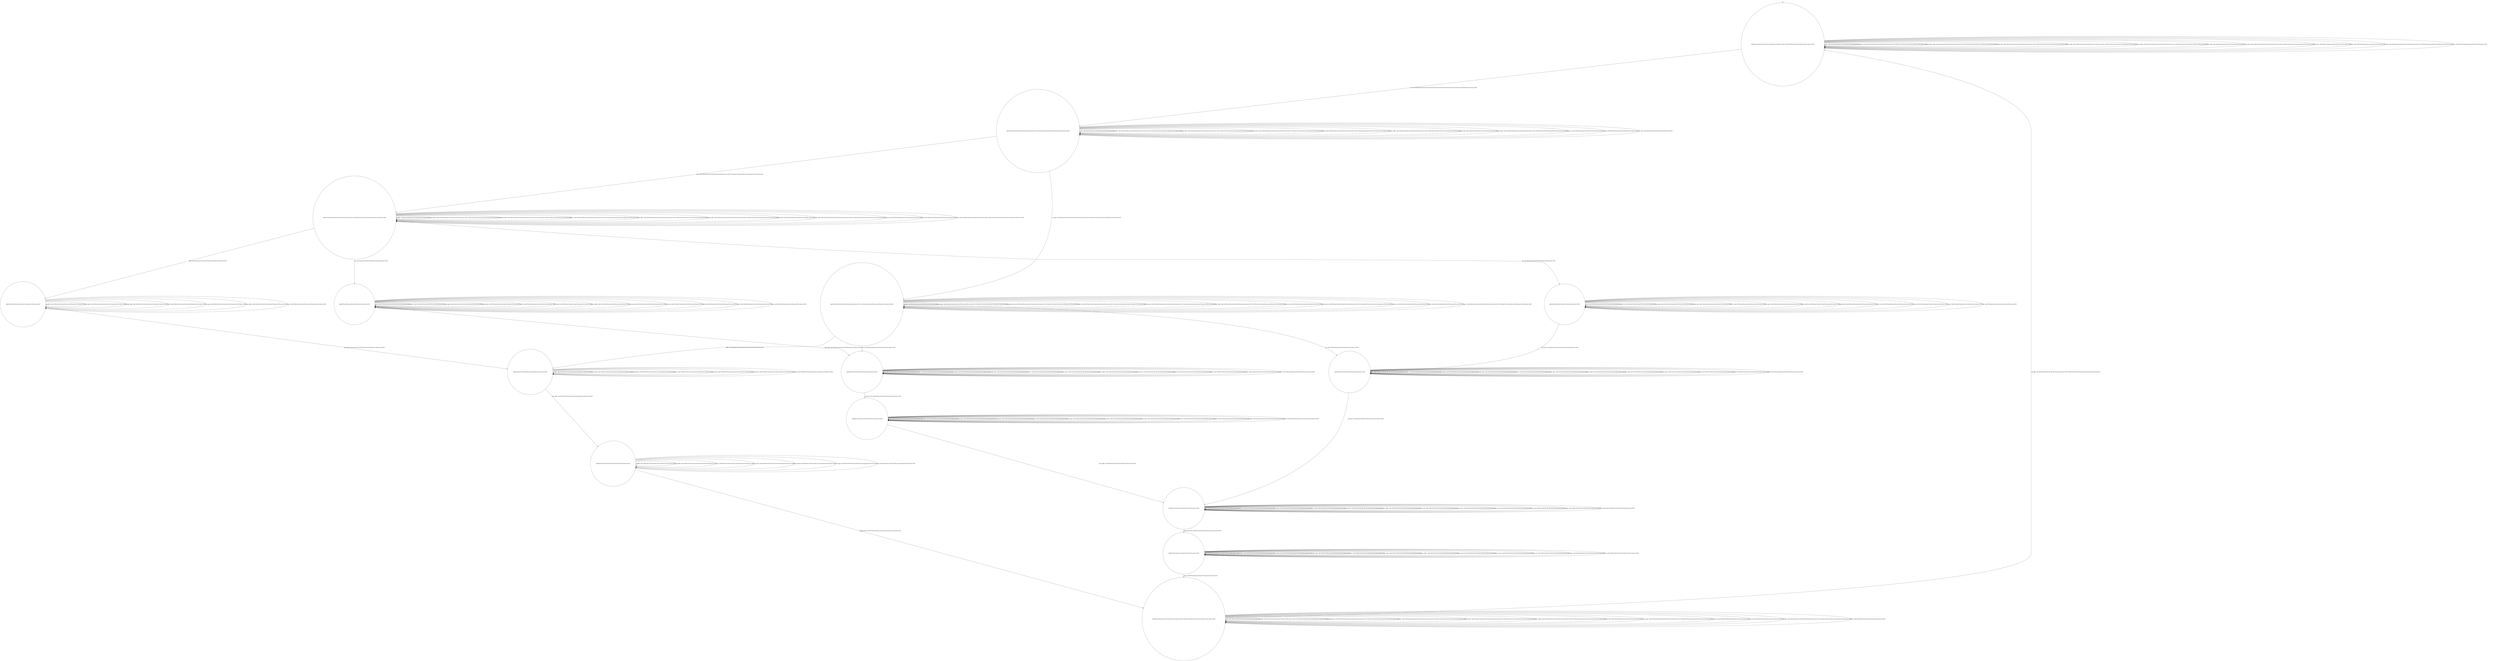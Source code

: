 digraph g {
	edge [lblstyle="above, sloped"];
	s0 [shape="circle" label="0@[((EUR and COF and not DOL and not TEA and not TON and not CAP) or (EUR and TEA and CAP and TON and not DOL and not COF))]"];
	s1 [shape="circle" label="1@[((EUR and TEA and CAP and TON and not DOL and not COF) or (EUR and COF and not DOL and not TEA and not TON and not CAP))]"];
	s2 [shape="circle" label="2@[((EUR and TEA and CAP and TON and not DOL and not COF) or (EUR and COF and not DOL and not TEA and not TON and not CAP))]"];
	s3 [shape="circle" label="3@[((EUR and TEA and CAP and TON and not DOL and not COF) or (EUR and COF and not DOL and not TEA and not TON and not CAP))]"];
	s4 [shape="circle" label="4@[((EUR and COF and not DOL and not TEA and not TON and not CAP))]"];
	s5 [shape="circle" label="5@[((EUR and COF and not DOL and not TEA and not TON and not CAP))]"];
	s6 [shape="circle" label="6@[((EUR and COF and not DOL and not TEA and not TON and not CAP))]"];
	s7 [shape="circle" label="7@[((EUR and TEA and CAP and TON and not DOL and not COF) or (EUR and COF and not DOL and not TEA and not TON and not CAP))]"];
	s8 [shape="circle" label="8@[((EUR and TEA and CAP and TON and not DOL and not COF))]"];
	s9 [shape="circle" label="9@[((EUR and TEA and CAP and TON and not DOL and not COF))]"];
	s10 [shape="circle" label="10@[((EUR and TEA and CAP and TON and not DOL and not COF))]"];
	s11 [shape="circle" label="11@[((EUR and TEA and CAP and TON and not DOL and not COF))]"];
	s12 [shape="circle" label="12@[((EUR and TEA and CAP and TON and not DOL and not COF))]"];
	s13 [shape="circle" label="13@[((EUR and TEA and CAP and TON and not DOL and not COF))]"];
	s14 [shape="circle" label="14@[((EUR and TEA and CAP and TON and not DOL and not COF))]"];
	s0 -> s0 [label="cap / nok() [((EUR and TEA and CAP and TON and not DOL and not COF))]"];
	s0 -> s0 [label="coffee / nok() [((EUR and TEA and CAP and TON and not DOL and not COF) or (EUR and COF and not DOL and not TEA and not TON and not CAP))]"];
	s0 -> s0 [label="cup_taken / nok() [((EUR and TEA and CAP and TON and not DOL and not COF) or (EUR and COF and not DOL and not TEA and not TON and not CAP))]"];
	s0 -> s0 [label="display_done / nok() [((EUR and TEA and CAP and TON and not DOL and not COF) or (EUR and COF and not DOL and not TEA and not TON and not CAP))]"];
	s0 -> s1 [label="euro / ok() [((EUR and TEA and CAP and TON and not DOL and not COF) or (EUR and COF and not DOL and not TEA and not TON and not CAP))]"];
	s0 -> s0 [label="no_sugar / nok() [((EUR and TEA and CAP and TON and not DOL and not COF) or (EUR and COF and not DOL and not TEA and not TON and not CAP))]"];
	s0 -> s0 [label="pour_coffee / nok() [((EUR and TEA and CAP and TON and not DOL and not COF) or (EUR and COF and not DOL and not TEA and not TON and not CAP))]"];
	s0 -> s0 [label="pour_milk / nok() [((EUR and TEA and CAP and TON and not DOL and not COF))]"];
	s0 -> s0 [label="pour_sugar / nok() [((EUR and TEA and CAP and TON and not DOL and not COF) or (EUR and COF and not DOL and not TEA and not TON and not CAP))]"];
	s0 -> s0 [label="pour_tea / nok() [((EUR and TEA and CAP and TON and not DOL and not COF))]"];
	s0 -> s0 [label="ring / nok() [((EUR and TEA and CAP and TON and not DOL and not COF))]"];
	s0 -> s0 [label="sugar / nok() [((EUR and TEA and CAP and TON and not DOL and not COF) or (EUR and COF and not DOL and not TEA and not TON and not CAP))]"];
	s0 -> s0 [label="tea / nok() [((EUR and TEA and CAP and TON and not DOL and not COF))]"];
	s1 -> s1 [label="cap / nok() [((EUR and TEA and CAP and TON and not DOL and not COF))]"];
	s1 -> s1 [label="coffee / nok() [((EUR and TEA and CAP and TON and not DOL and not COF) or (EUR and COF and not DOL and not TEA and not TON and not CAP))]"];
	s1 -> s1 [label="cup_taken / nok() [((EUR and TEA and CAP and TON and not DOL and not COF) or (EUR and COF and not DOL and not TEA and not TON and not CAP))]"];
	s1 -> s1 [label="display_done / nok() [((EUR and TEA and CAP and TON and not DOL and not COF) or (EUR and COF and not DOL and not TEA and not TON and not CAP))]"];
	s1 -> s1 [label="euro / nok() [((EUR and TEA and CAP and TON and not DOL and not COF) or (EUR and COF and not DOL and not TEA and not TON and not CAP))]"];
	s1 -> s2 [label="no_sugar / ok() [((EUR and TEA and CAP and TON and not DOL and not COF) or (EUR and COF and not DOL and not TEA and not TON and not CAP))]"];
	s1 -> s1 [label="pour_coffee / nok() [((EUR and TEA and CAP and TON and not DOL and not COF) or (EUR and COF and not DOL and not TEA and not TON and not CAP))]"];
	s1 -> s1 [label="pour_milk / nok() [((EUR and TEA and CAP and TON and not DOL and not COF))]"];
	s1 -> s1 [label="pour_sugar / nok() [((EUR and TEA and CAP and TON and not DOL and not COF) or (EUR and COF and not DOL and not TEA and not TON and not CAP))]"];
	s1 -> s1 [label="pour_tea / nok() [((EUR and TEA and CAP and TON and not DOL and not COF))]"];
	s1 -> s1 [label="ring / nok() [((EUR and TEA and CAP and TON and not DOL and not COF))]"];
	s1 -> s3 [label="sugar / ok() [((EUR and TEA and CAP and TON and not DOL and not COF) or (EUR and COF and not DOL and not TEA and not TON and not CAP))]"];
	s1 -> s1 [label="tea / nok() [((EUR and TEA and CAP and TON and not DOL and not COF))]"];
	s2 -> s10 [label="cap / ok() [((EUR and TEA and CAP and TON and not DOL and not COF))]"];
	s2 -> s5 [label="coffee / ok() [((EUR and COF and not DOL and not TEA and not TON and not CAP))]"];
	s2 -> s2 [label="coffee / Ω [((EUR and TEA and CAP and TON and not DOL and not COF))]"];
	s2 -> s2 [label="cup_taken / nok() [((EUR and TEA and CAP and TON and not DOL and not COF) or (EUR and COF and not DOL and not TEA and not TON and not CAP))]"];
	s2 -> s2 [label="display_done / nok() [((EUR and TEA and CAP and TON and not DOL and not COF) or (EUR and COF and not DOL and not TEA and not TON and not CAP))]"];
	s2 -> s2 [label="euro / nok() [((EUR and TEA and CAP and TON and not DOL and not COF) or (EUR and COF and not DOL and not TEA and not TON and not CAP))]"];
	s2 -> s2 [label="no_sugar / nok() [((EUR and TEA and CAP and TON and not DOL and not COF) or (EUR and COF and not DOL and not TEA and not TON and not CAP))]"];
	s2 -> s2 [label="pour_coffee / nok() [((EUR and TEA and CAP and TON and not DOL and not COF) or (EUR and COF and not DOL and not TEA and not TON and not CAP))]"];
	s2 -> s2 [label="pour_milk / nok() [((EUR and TEA and CAP and TON and not DOL and not COF))]"];
	s2 -> s2 [label="pour_sugar / nok() [((EUR and TEA and CAP and TON and not DOL and not COF) or (EUR and COF and not DOL and not TEA and not TON and not CAP))]"];
	s2 -> s2 [label="pour_tea / nok() [((EUR and TEA and CAP and TON and not DOL and not COF))]"];
	s2 -> s2 [label="ring / nok() [((EUR and TEA and CAP and TON and not DOL and not COF))]"];
	s2 -> s2 [label="sugar / void() [((EUR and TEA and CAP and TON and not DOL and not COF) or (EUR and COF and not DOL and not TEA and not TON and not CAP))]"];
	s2 -> s11 [label="tea / ok() [((EUR and TEA and CAP and TON and not DOL and not COF))]"];
	s3 -> s8 [label="cap / ok() [((EUR and TEA and CAP and TON and not DOL and not COF))]"];
	s3 -> s4 [label="coffee / ok() [((EUR and COF and not DOL and not TEA and not TON and not CAP))]"];
	s3 -> s3 [label="coffee / Ω [((EUR and TEA and CAP and TON and not DOL and not COF))]"];
	s3 -> s3 [label="cup_taken / nok() [((EUR and TEA and CAP and TON and not DOL and not COF) or (EUR and COF and not DOL and not TEA and not TON and not CAP))]"];
	s3 -> s3 [label="display_done / nok() [((EUR and TEA and CAP and TON and not DOL and not COF) or (EUR and COF and not DOL and not TEA and not TON and not CAP))]"];
	s3 -> s3 [label="euro / nok() [((EUR and TEA and CAP and TON and not DOL and not COF) or (EUR and COF and not DOL and not TEA and not TON and not CAP))]"];
	s3 -> s3 [label="no_sugar / void() [((EUR and TEA and CAP and TON and not DOL and not COF) or (EUR and COF and not DOL and not TEA and not TON and not CAP))]"];
	s3 -> s3 [label="pour_coffee / nok() [((EUR and TEA and CAP and TON and not DOL and not COF) or (EUR and COF and not DOL and not TEA and not TON and not CAP))]"];
	s3 -> s3 [label="pour_milk / nok() [((EUR and TEA and CAP and TON and not DOL and not COF))]"];
	s3 -> s3 [label="pour_sugar / nok() [((EUR and TEA and CAP and TON and not DOL and not COF) or (EUR and COF and not DOL and not TEA and not TON and not CAP))]"];
	s3 -> s3 [label="pour_tea / nok() [((EUR and TEA and CAP and TON and not DOL and not COF))]"];
	s3 -> s3 [label="ring / nok() [((EUR and TEA and CAP and TON and not DOL and not COF))]"];
	s3 -> s3 [label="sugar / nok() [((EUR and TEA and CAP and TON and not DOL and not COF) or (EUR and COF and not DOL and not TEA and not TON and not CAP))]"];
	s3 -> s9 [label="tea / ok() [((EUR and TEA and CAP and TON and not DOL and not COF))]"];
	s4 -> s4 [label="coffee / nok() [((EUR and COF and not DOL and not TEA and not TON and not CAP))]"];
	s4 -> s4 [label="cup_taken / nok() [((EUR and COF and not DOL and not TEA and not TON and not CAP))]"];
	s4 -> s4 [label="display_done / nok() [((EUR and COF and not DOL and not TEA and not TON and not CAP))]"];
	s4 -> s4 [label="euro / nok() [((EUR and COF and not DOL and not TEA and not TON and not CAP))]"];
	s4 -> s4 [label="no_sugar / nok() [((EUR and COF and not DOL and not TEA and not TON and not CAP))]"];
	s4 -> s4 [label="pour_coffee / nok() [((EUR and COF and not DOL and not TEA and not TON and not CAP))]"];
	s4 -> s5 [label="pour_sugar / ok() [((EUR and COF and not DOL and not TEA and not TON and not CAP))]"];
	s4 -> s4 [label="sugar / nok() [((EUR and COF and not DOL and not TEA and not TON and not CAP))]"];
	s5 -> s5 [label="coffee / nok() [((EUR and COF and not DOL and not TEA and not TON and not CAP))]"];
	s5 -> s5 [label="cup_taken / nok() [((EUR and COF and not DOL and not TEA and not TON and not CAP))]"];
	s5 -> s5 [label="display_done / nok() [((EUR and COF and not DOL and not TEA and not TON and not CAP))]"];
	s5 -> s5 [label="euro / nok() [((EUR and COF and not DOL and not TEA and not TON and not CAP))]"];
	s5 -> s5 [label="no_sugar / nok() [((EUR and COF and not DOL and not TEA and not TON and not CAP))]"];
	s5 -> s6 [label="pour_coffee / ok() [((EUR and COF and not DOL and not TEA and not TON and not CAP))]"];
	s5 -> s5 [label="pour_sugar / nok() [((EUR and COF and not DOL and not TEA and not TON and not CAP))]"];
	s5 -> s5 [label="sugar / nok() [((EUR and COF and not DOL and not TEA and not TON and not CAP))]"];
	s6 -> s6 [label="coffee / nok() [((EUR and COF and not DOL and not TEA and not TON and not CAP))]"];
	s6 -> s6 [label="cup_taken / nok() [((EUR and COF and not DOL and not TEA and not TON and not CAP))]"];
	s6 -> s7 [label="display_done / ok() [((EUR and COF and not DOL and not TEA and not TON and not CAP))]"];
	s6 -> s6 [label="euro / nok() [((EUR and COF and not DOL and not TEA and not TON and not CAP))]"];
	s6 -> s6 [label="no_sugar / nok() [((EUR and COF and not DOL and not TEA and not TON and not CAP))]"];
	s6 -> s6 [label="pour_coffee / nok() [((EUR and COF and not DOL and not TEA and not TON and not CAP))]"];
	s6 -> s6 [label="pour_sugar / nok() [((EUR and COF and not DOL and not TEA and not TON and not CAP))]"];
	s6 -> s6 [label="sugar / nok() [((EUR and COF and not DOL and not TEA and not TON and not CAP))]"];
	s7 -> s7 [label="cap / nok() [((EUR and TEA and CAP and TON and not DOL and not COF))]"];
	s7 -> s7 [label="coffee / nok() [((EUR and TEA and CAP and TON and not DOL and not COF) or (EUR and COF and not DOL and not TEA and not TON and not CAP))]"];
	s7 -> s0 [label="cup_taken / ok() [((EUR and TEA and CAP and TON and not DOL and not COF) or (EUR and COF and not DOL and not TEA and not TON and not CAP))]"];
	s7 -> s7 [label="display_done / nok() [((EUR and TEA and CAP and TON and not DOL and not COF) or (EUR and COF and not DOL and not TEA and not TON and not CAP))]"];
	s7 -> s7 [label="euro / nok() [((EUR and TEA and CAP and TON and not DOL and not COF) or (EUR and COF and not DOL and not TEA and not TON and not CAP))]"];
	s7 -> s7 [label="no_sugar / nok() [((EUR and TEA and CAP and TON and not DOL and not COF) or (EUR and COF and not DOL and not TEA and not TON and not CAP))]"];
	s7 -> s7 [label="pour_coffee / nok() [((EUR and TEA and CAP and TON and not DOL and not COF) or (EUR and COF and not DOL and not TEA and not TON and not CAP))]"];
	s7 -> s7 [label="pour_milk / nok() [((EUR and TEA and CAP and TON and not DOL and not COF))]"];
	s7 -> s7 [label="pour_sugar / nok() [((EUR and TEA and CAP and TON and not DOL and not COF) or (EUR and COF and not DOL and not TEA and not TON and not CAP))]"];
	s7 -> s7 [label="pour_tea / nok() [((EUR and TEA and CAP and TON and not DOL and not COF))]"];
	s7 -> s7 [label="ring / nok() [((EUR and TEA and CAP and TON and not DOL and not COF))]"];
	s7 -> s7 [label="sugar / nok() [((EUR and TEA and CAP and TON and not DOL and not COF) or (EUR and COF and not DOL and not TEA and not TON and not CAP))]"];
	s7 -> s7 [label="tea / nok() [((EUR and TEA and CAP and TON and not DOL and not COF))]"];
	s8 -> s8 [label="cap / nok() [((EUR and TEA and CAP and TON and not DOL and not COF))]"];
	s8 -> s8 [label="coffee / void() [((EUR and TEA and CAP and TON and not DOL and not COF))]"];
	s8 -> s8 [label="cup_taken / nok() [((EUR and TEA and CAP and TON and not DOL and not COF))]"];
	s8 -> s8 [label="display_done / nok() [((EUR and TEA and CAP and TON and not DOL and not COF))]"];
	s8 -> s8 [label="euro / nok() [((EUR and TEA and CAP and TON and not DOL and not COF))]"];
	s8 -> s8 [label="no_sugar / nok() [((EUR and TEA and CAP and TON and not DOL and not COF))]"];
	s8 -> s8 [label="pour_coffee / nok() [((EUR and TEA and CAP and TON and not DOL and not COF))]"];
	s8 -> s8 [label="pour_milk / nok() [((EUR and TEA and CAP and TON and not DOL and not COF))]"];
	s8 -> s10 [label="pour_sugar / ok() [((EUR and TEA and CAP and TON and not DOL and not COF))]"];
	s8 -> s8 [label="pour_tea / nok() [((EUR and TEA and CAP and TON and not DOL and not COF))]"];
	s8 -> s8 [label="ring / nok() [((EUR and TEA and CAP and TON and not DOL and not COF))]"];
	s8 -> s8 [label="sugar / nok() [((EUR and TEA and CAP and TON and not DOL and not COF))]"];
	s8 -> s8 [label="tea / void() [((EUR and TEA and CAP and TON and not DOL and not COF))]"];
	s9 -> s9 [label="cap / void() [((EUR and TEA and CAP and TON and not DOL and not COF))]"];
	s9 -> s9 [label="coffee / void() [((EUR and TEA and CAP and TON and not DOL and not COF))]"];
	s9 -> s9 [label="cup_taken / nok() [((EUR and TEA and CAP and TON and not DOL and not COF))]"];
	s9 -> s9 [label="display_done / nok() [((EUR and TEA and CAP and TON and not DOL and not COF))]"];
	s9 -> s9 [label="euro / nok() [((EUR and TEA and CAP and TON and not DOL and not COF))]"];
	s9 -> s9 [label="no_sugar / nok() [((EUR and TEA and CAP and TON and not DOL and not COF))]"];
	s9 -> s9 [label="pour_coffee / nok() [((EUR and TEA and CAP and TON and not DOL and not COF))]"];
	s9 -> s9 [label="pour_milk / nok() [((EUR and TEA and CAP and TON and not DOL and not COF))]"];
	s9 -> s11 [label="pour_sugar / ok() [((EUR and TEA and CAP and TON and not DOL and not COF))]"];
	s9 -> s9 [label="pour_tea / nok() [((EUR and TEA and CAP and TON and not DOL and not COF))]"];
	s9 -> s9 [label="ring / nok() [((EUR and TEA and CAP and TON and not DOL and not COF))]"];
	s9 -> s9 [label="sugar / nok() [((EUR and TEA and CAP and TON and not DOL and not COF))]"];
	s9 -> s9 [label="tea / nok() [((EUR and TEA and CAP and TON and not DOL and not COF))]"];
	s10 -> s10 [label="cap / nok() [((EUR and TEA and CAP and TON and not DOL and not COF))]"];
	s10 -> s10 [label="coffee / void() [((EUR and TEA and CAP and TON and not DOL and not COF))]"];
	s10 -> s10 [label="cup_taken / nok() [((EUR and TEA and CAP and TON and not DOL and not COF))]"];
	s10 -> s10 [label="display_done / nok() [((EUR and TEA and CAP and TON and not DOL and not COF))]"];
	s10 -> s10 [label="euro / nok() [((EUR and TEA and CAP and TON and not DOL and not COF))]"];
	s10 -> s10 [label="no_sugar / nok() [((EUR and TEA and CAP and TON and not DOL and not COF))]"];
	s10 -> s10 [label="pour_coffee / nok() [((EUR and TEA and CAP and TON and not DOL and not COF))]"];
	s10 -> s13 [label="pour_milk / ok() [((EUR and TEA and CAP and TON and not DOL and not COF))]"];
	s10 -> s10 [label="pour_sugar / nok() [((EUR and TEA and CAP and TON and not DOL and not COF))]"];
	s10 -> s10 [label="pour_tea / nok() [((EUR and TEA and CAP and TON and not DOL and not COF))]"];
	s10 -> s10 [label="ring / nok() [((EUR and TEA and CAP and TON and not DOL and not COF))]"];
	s10 -> s10 [label="sugar / nok() [((EUR and TEA and CAP and TON and not DOL and not COF))]"];
	s10 -> s10 [label="tea / void() [((EUR and TEA and CAP and TON and not DOL and not COF))]"];
	s11 -> s11 [label="cap / void() [((EUR and TEA and CAP and TON and not DOL and not COF))]"];
	s11 -> s11 [label="coffee / void() [((EUR and TEA and CAP and TON and not DOL and not COF))]"];
	s11 -> s11 [label="cup_taken / nok() [((EUR and TEA and CAP and TON and not DOL and not COF))]"];
	s11 -> s11 [label="display_done / nok() [((EUR and TEA and CAP and TON and not DOL and not COF))]"];
	s11 -> s11 [label="euro / nok() [((EUR and TEA and CAP and TON and not DOL and not COF))]"];
	s11 -> s11 [label="no_sugar / nok() [((EUR and TEA and CAP and TON and not DOL and not COF))]"];
	s11 -> s11 [label="pour_coffee / nok() [((EUR and TEA and CAP and TON and not DOL and not COF))]"];
	s11 -> s11 [label="pour_milk / nok() [((EUR and TEA and CAP and TON and not DOL and not COF))]"];
	s11 -> s11 [label="pour_sugar / nok() [((EUR and TEA and CAP and TON and not DOL and not COF))]"];
	s11 -> s12 [label="pour_tea / ok() [((EUR and TEA and CAP and TON and not DOL and not COF))]"];
	s11 -> s11 [label="ring / nok() [((EUR and TEA and CAP and TON and not DOL and not COF))]"];
	s11 -> s11 [label="sugar / nok() [((EUR and TEA and CAP and TON and not DOL and not COF))]"];
	s11 -> s11 [label="tea / nok() [((EUR and TEA and CAP and TON and not DOL and not COF))]"];
	s12 -> s12 [label="cap / nok() [((EUR and TEA and CAP and TON and not DOL and not COF))]"];
	s12 -> s12 [label="coffee / nok() [((EUR and TEA and CAP and TON and not DOL and not COF))]"];
	s12 -> s12 [label="cup_taken / nok() [((EUR and TEA and CAP and TON and not DOL and not COF))]"];
	s12 -> s14 [label="display_done / ok() [((EUR and TEA and CAP and TON and not DOL and not COF))]"];
	s12 -> s12 [label="euro / nok() [((EUR and TEA and CAP and TON and not DOL and not COF))]"];
	s12 -> s12 [label="no_sugar / nok() [((EUR and TEA and CAP and TON and not DOL and not COF))]"];
	s12 -> s12 [label="pour_coffee / nok() [((EUR and TEA and CAP and TON and not DOL and not COF))]"];
	s12 -> s12 [label="pour_milk / nok() [((EUR and TEA and CAP and TON and not DOL and not COF))]"];
	s12 -> s12 [label="pour_sugar / nok() [((EUR and TEA and CAP and TON and not DOL and not COF))]"];
	s12 -> s12 [label="pour_tea / nok() [((EUR and TEA and CAP and TON and not DOL and not COF))]"];
	s12 -> s12 [label="ring / nok() [((EUR and TEA and CAP and TON and not DOL and not COF))]"];
	s12 -> s12 [label="sugar / nok() [((EUR and TEA and CAP and TON and not DOL and not COF))]"];
	s12 -> s12 [label="tea / nok() [((EUR and TEA and CAP and TON and not DOL and not COF))]"];
	s13 -> s13 [label="cap / nok() [((EUR and TEA and CAP and TON and not DOL and not COF))]"];
	s13 -> s13 [label="coffee / nok() [((EUR and TEA and CAP and TON and not DOL and not COF))]"];
	s13 -> s13 [label="cup_taken / nok() [((EUR and TEA and CAP and TON and not DOL and not COF))]"];
	s13 -> s13 [label="display_done / nok() [((EUR and TEA and CAP and TON and not DOL and not COF))]"];
	s13 -> s13 [label="euro / nok() [((EUR and TEA and CAP and TON and not DOL and not COF))]"];
	s13 -> s13 [label="no_sugar / nok() [((EUR and TEA and CAP and TON and not DOL and not COF))]"];
	s13 -> s12 [label="pour_coffee / ok() [((EUR and TEA and CAP and TON and not DOL and not COF))]"];
	s13 -> s13 [label="pour_milk / nok() [((EUR and TEA and CAP and TON and not DOL and not COF))]"];
	s13 -> s13 [label="pour_sugar / nok() [((EUR and TEA and CAP and TON and not DOL and not COF))]"];
	s13 -> s13 [label="pour_tea / nok() [((EUR and TEA and CAP and TON and not DOL and not COF))]"];
	s13 -> s13 [label="ring / nok() [((EUR and TEA and CAP and TON and not DOL and not COF))]"];
	s13 -> s13 [label="sugar / nok() [((EUR and TEA and CAP and TON and not DOL and not COF))]"];
	s13 -> s13 [label="tea / nok() [((EUR and TEA and CAP and TON and not DOL and not COF))]"];
	s14 -> s14 [label="cap / nok() [((EUR and TEA and CAP and TON and not DOL and not COF))]"];
	s14 -> s14 [label="coffee / nok() [((EUR and TEA and CAP and TON and not DOL and not COF))]"];
	s14 -> s14 [label="cup_taken / nok() [((EUR and TEA and CAP and TON and not DOL and not COF))]"];
	s14 -> s14 [label="display_done / nok() [((EUR and TEA and CAP and TON and not DOL and not COF))]"];
	s14 -> s14 [label="euro / nok() [((EUR and TEA and CAP and TON and not DOL and not COF))]"];
	s14 -> s14 [label="no_sugar / nok() [((EUR and TEA and CAP and TON and not DOL and not COF))]"];
	s14 -> s14 [label="pour_coffee / nok() [((EUR and TEA and CAP and TON and not DOL and not COF))]"];
	s14 -> s14 [label="pour_milk / nok() [((EUR and TEA and CAP and TON and not DOL and not COF))]"];
	s14 -> s14 [label="pour_sugar / nok() [((EUR and TEA and CAP and TON and not DOL and not COF))]"];
	s14 -> s14 [label="pour_tea / nok() [((EUR and TEA and CAP and TON and not DOL and not COF))]"];
	s14 -> s7 [label="ring / ok() [((EUR and TEA and CAP and TON and not DOL and not COF))]"];
	s14 -> s14 [label="sugar / nok() [((EUR and TEA and CAP and TON and not DOL and not COF))]"];
	s14 -> s14 [label="tea / nok() [((EUR and TEA and CAP and TON and not DOL and not COF))]"];
	__start0 [label="" shape="none" width="0" height="0"];
	__start0 -> s0;
}